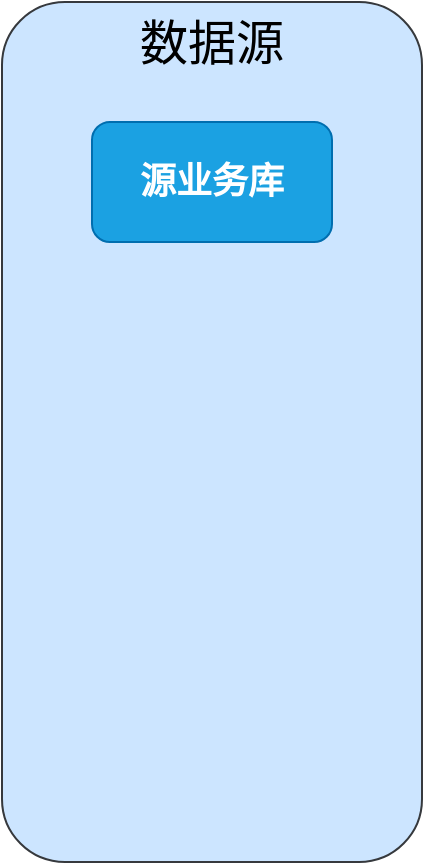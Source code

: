 <mxfile version="27.2.0">
  <diagram name="第 1 页" id="sn9MEfii1dEM8IqNI5wO">
    <mxGraphModel dx="976" dy="659" grid="1" gridSize="10" guides="1" tooltips="1" connect="1" arrows="1" fold="1" page="1" pageScale="1" pageWidth="827" pageHeight="1169" math="0" shadow="0">
      <root>
        <mxCell id="0" />
        <mxCell id="1" parent="0" />
        <mxCell id="-x6p4v90_mWVm1i841Se-1" value="数据源" style="rounded=1;whiteSpace=wrap;html=1;fillColor=#cce5ff;strokeColor=#36393d;verticalAlign=top;fontSize=24;" vertex="1" parent="1">
          <mxGeometry x="90" y="120" width="210" height="430" as="geometry" />
        </mxCell>
        <mxCell id="-x6p4v90_mWVm1i841Se-2" value="源业务库" style="rounded=1;whiteSpace=wrap;html=1;fillColor=#1ba1e2;fontColor=#ffffff;strokeColor=#006EAF;fontSize=18;fontStyle=1" vertex="1" parent="1">
          <mxGeometry x="135" y="180" width="120" height="60" as="geometry" />
        </mxCell>
      </root>
    </mxGraphModel>
  </diagram>
</mxfile>

